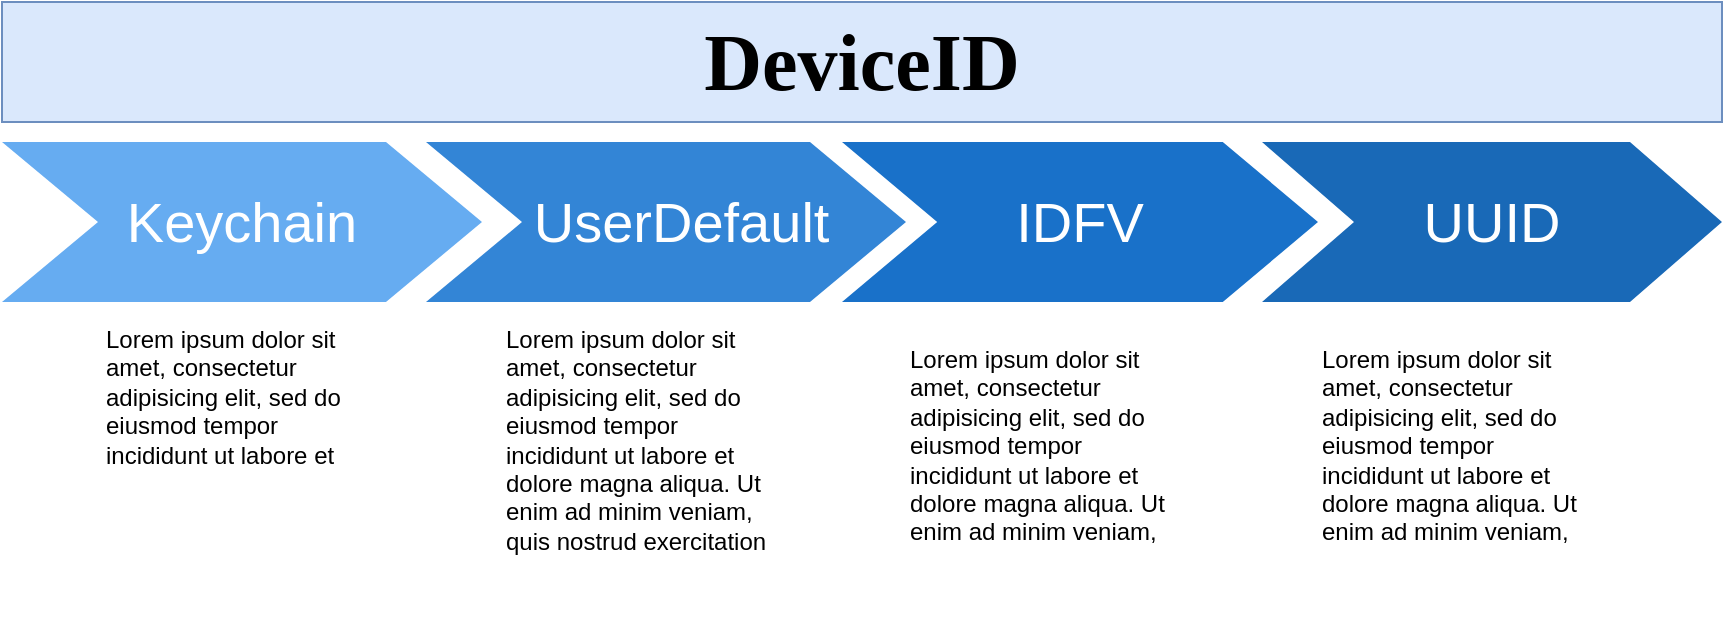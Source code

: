 <mxfile version="12.4.7" type="github"><diagram name="Page-1" id="d9b1e647-80fa-b4a2-5024-87a742678bcc"><mxGraphModel dx="1133" dy="790" grid="1" gridSize="10" guides="1" tooltips="1" connect="1" arrows="1" fold="1" page="1" pageScale="1" pageWidth="1100" pageHeight="850" background="#ffffff" math="0" shadow="0"><root><mxCell id="0"/><mxCell id="1" parent="0"/><mxCell id="57fe6abec08f04cb-2" value="Keychain" style="shape=step;whiteSpace=wrap;html=1;fontSize=28;fillColor=#0075E8;fontColor=#FFFFFF;strokeColor=none;opacity=60;" parent="1" vertex="1"><mxGeometry x="120" y="180" width="240" height="80" as="geometry"/></mxCell><mxCell id="57fe6abec08f04cb-3" value="&amp;nbsp; UserDefault" style="shape=step;whiteSpace=wrap;html=1;fontSize=28;fillColor=#0067CC;fontColor=#FFFFFF;strokeColor=none;opacity=80;" parent="1" vertex="1"><mxGeometry x="332" y="180" width="240" height="80" as="geometry"/></mxCell><mxCell id="57fe6abec08f04cb-4" value="IDFV" style="shape=step;whiteSpace=wrap;html=1;fontSize=28;fillColor=#0062C4;fontColor=#FFFFFF;strokeColor=none;opacity=90;" parent="1" vertex="1"><mxGeometry x="540" y="180" width="238" height="80" as="geometry"/></mxCell><mxCell id="57fe6abec08f04cb-5" value="UUID" style="shape=step;whiteSpace=wrap;html=1;fontSize=28;fillColor=#0059B0;fontColor=#FFFFFF;strokeColor=none;opacity=90;" parent="1" vertex="1"><mxGeometry x="750" y="180" width="230" height="80" as="geometry"/></mxCell><mxCell id="57fe6abec08f04cb-7" value="DeviceID" style="text;html=1;strokeColor=#6c8ebf;fillColor=#dae8fc;align=center;verticalAlign=middle;whiteSpace=wrap;fontSize=40;fontStyle=1;fontFamily=Times New Roman;" parent="1" vertex="1"><mxGeometry x="120" y="110" width="860" height="60" as="geometry"/></mxCell><mxCell id="57fe6abec08f04cb-9" value="Lorem ipsum dolor sit amet, consectetur adipisicing elit, sed do eiusmod tempor incididunt ut labore et&amp;nbsp;" style="text;spacingTop=-5;fillColor=#ffffff;whiteSpace=wrap;html=1;align=left;fontSize=12;fontFamily=Helvetica;fillColor=none;strokeColor=none;" parent="1" vertex="1"><mxGeometry x="170" y="270" width="140" height="160" as="geometry"/></mxCell><mxCell id="57fe6abec08f04cb-10" value="Lorem ipsum dolor sit amet, consectetur adipisicing elit, sed do eiusmod tempor incididunt ut labore et dolore magna aliqua. Ut enim ad minim veniam, quis nostrud exercitation&amp;nbsp;" style="text;spacingTop=-5;fillColor=#ffffff;whiteSpace=wrap;html=1;align=left;fontSize=12;fontFamily=Helvetica;fillColor=none;strokeColor=none;" parent="1" vertex="1"><mxGeometry x="370" y="270" width="140" height="160" as="geometry"/></mxCell><mxCell id="57fe6abec08f04cb-11" value="Lorem ipsum dolor sit amet, consectetur adipisicing elit, sed do eiusmod tempor incididunt ut labore et dolore magna aliqua. Ut enim ad minim veniam,&amp;nbsp;" style="text;spacingTop=-5;fillColor=#ffffff;whiteSpace=wrap;html=1;align=left;fontSize=12;fontFamily=Helvetica;fillColor=none;strokeColor=none;" parent="1" vertex="1"><mxGeometry x="572" y="280" width="140" height="140" as="geometry"/></mxCell><mxCell id="57fe6abec08f04cb-12" value="Lorem ipsum dolor sit amet, consectetur adipisicing elit, sed do eiusmod tempor incididunt ut labore et dolore magna aliqua. Ut enim ad minim veniam,&amp;nbsp;" style="text;spacingTop=-5;fillColor=#ffffff;whiteSpace=wrap;html=1;align=left;fontSize=12;fontFamily=Helvetica;fillColor=none;strokeColor=none;" parent="1" vertex="1"><mxGeometry x="778" y="280" width="140" height="130" as="geometry"/></mxCell></root></mxGraphModel></diagram></mxfile>